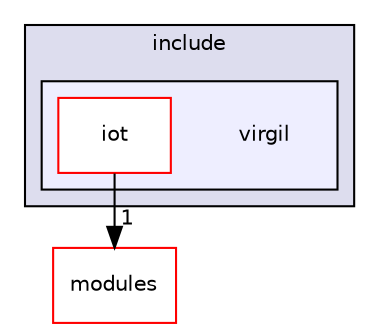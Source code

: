 digraph "virgil" {
  compound=true
  node [ fontsize="10", fontname="Helvetica"];
  edge [ labelfontsize="10", labelfontname="Helvetica"];
  subgraph clusterdir_cb6413177d93e3525b90f67f36d7bc0c {
    graph [ bgcolor="#ddddee", pencolor="black", label="include" fontname="Helvetica", fontsize="10", URL="dir_cb6413177d93e3525b90f67f36d7bc0c.html"]
  subgraph clusterdir_984325edad1ee33e7b1cfc87a107c4e9 {
    graph [ bgcolor="#eeeeff", pencolor="black", label="" URL="dir_984325edad1ee33e7b1cfc87a107c4e9.html"];
    dir_984325edad1ee33e7b1cfc87a107c4e9 [shape=plaintext label="virgil"];
    dir_1bc4f34d326eb45b2dd62bd890537973 [shape=box label="iot" color="red" fillcolor="white" style="filled" URL="dir_1bc4f34d326eb45b2dd62bd890537973.html"];
  }
  }
  dir_e05d7e2b1ecd646af5bb94391405f3b5 [shape=box label="modules" fillcolor="white" style="filled" color="red" URL="dir_e05d7e2b1ecd646af5bb94391405f3b5.html"];
  dir_1bc4f34d326eb45b2dd62bd890537973->dir_e05d7e2b1ecd646af5bb94391405f3b5 [headlabel="1", labeldistance=1.5 headhref="dir_000006_000008.html"];
}
